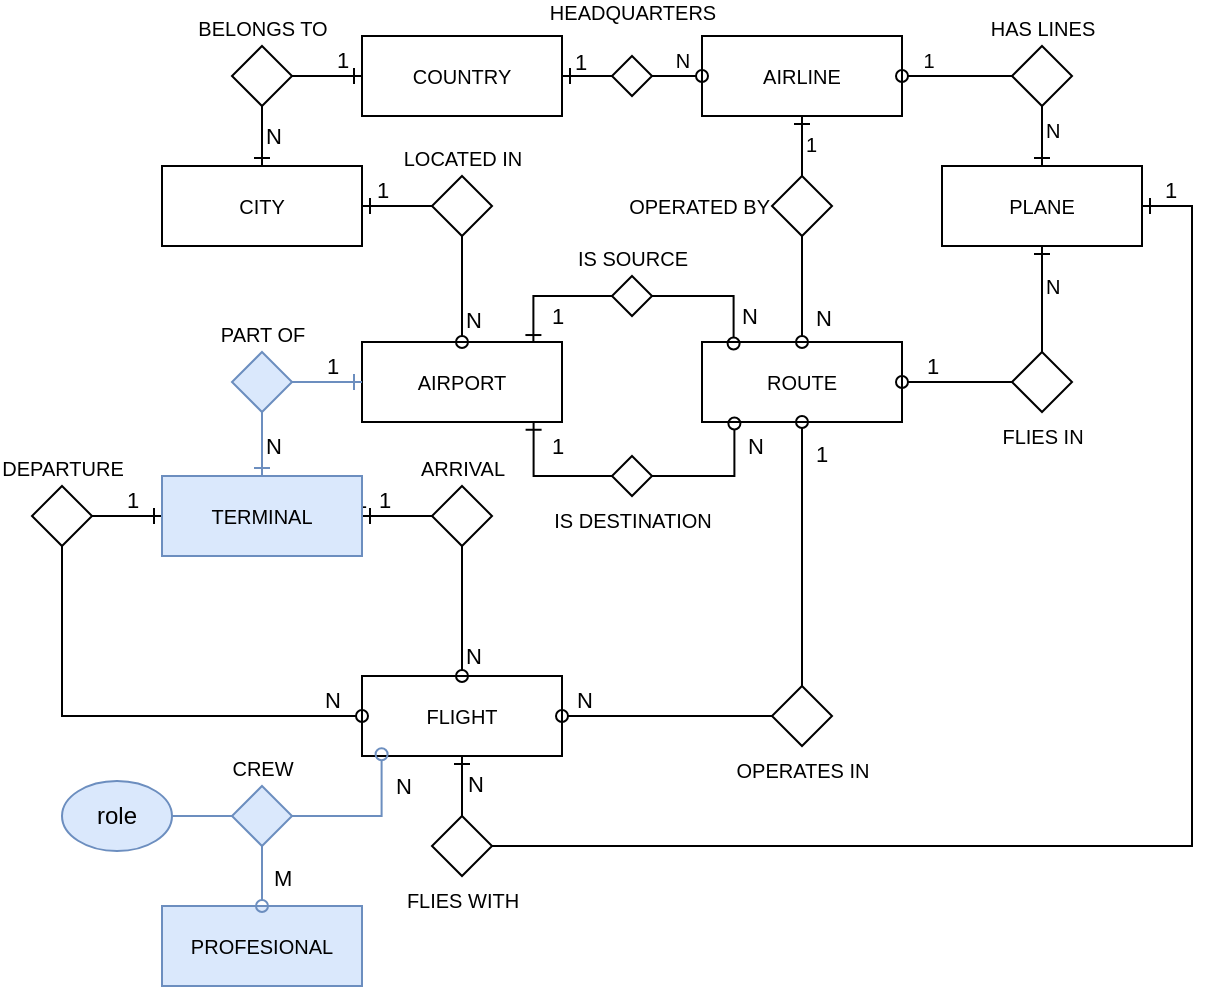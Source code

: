 <mxfile version="26.2.2">
  <diagram name="Pàgina-1" id="oy8qX8HP7gqxA2Tt80Pt">
    <mxGraphModel dx="420" dy="418" grid="1" gridSize="5" guides="1" tooltips="1" connect="1" arrows="1" fold="1" page="1" pageScale="1" pageWidth="827" pageHeight="1169" math="0" shadow="0">
      <root>
        <mxCell id="0" />
        <mxCell id="1" parent="0" />
        <mxCell id="0lUf1MtuBTGIP7ZNgEmc-1" value="FLIGHT" style="whiteSpace=wrap;html=1;align=center;fontSize=10;" parent="1" vertex="1">
          <mxGeometry x="190" y="340" width="100" height="40" as="geometry" />
        </mxCell>
        <mxCell id="0lUf1MtuBTGIP7ZNgEmc-2" value="ROUTE" style="whiteSpace=wrap;html=1;align=center;fontSize=10;" parent="1" vertex="1">
          <mxGeometry x="360" y="173" width="100" height="40" as="geometry" />
        </mxCell>
        <mxCell id="Jjx-5ByLJH9ZUyj1aWBl-4" value="AIRPORT" style="whiteSpace=wrap;html=1;align=center;fontSize=10;" parent="1" vertex="1">
          <mxGeometry x="190" y="173" width="100" height="40" as="geometry" />
        </mxCell>
        <mxCell id="RuAcS0BkeenV3SlfDcj3-1" value="COUNTRY" style="whiteSpace=wrap;html=1;align=center;fontSize=10;" parent="1" vertex="1">
          <mxGeometry x="190" y="20" width="100" height="40" as="geometry" />
        </mxCell>
        <mxCell id="RuAcS0BkeenV3SlfDcj3-3" style="edgeStyle=orthogonalEdgeStyle;rounded=0;orthogonalLoop=1;jettySize=auto;html=1;endArrow=oval;endFill=0;strokeColor=#000000;exitX=0.5;exitY=1;exitDx=0;exitDy=0;entryX=0.5;entryY=0;entryDx=0;entryDy=0;" parent="1" source="Jjx-5ByLJH9ZUyj1aWBl-7" target="Jjx-5ByLJH9ZUyj1aWBl-4" edge="1">
          <mxGeometry relative="1" as="geometry">
            <Array as="points" />
            <mxPoint x="144" y="143" as="sourcePoint" />
            <mxPoint x="4" y="258" as="targetPoint" />
          </mxGeometry>
        </mxCell>
        <mxCell id="oEbuWqtRimP7kOQXB0fw-22" value="N" style="edgeLabel;html=1;align=left;verticalAlign=middle;resizable=0;points=[];labelPosition=right;verticalLabelPosition=middle;fontColor=#000000;labelBackgroundColor=none;" parent="RuAcS0BkeenV3SlfDcj3-3" vertex="1" connectable="0">
          <mxGeometry x="0.695" y="-2" relative="1" as="geometry">
            <mxPoint x="2" y="-3" as="offset" />
          </mxGeometry>
        </mxCell>
        <mxCell id="RuAcS0BkeenV3SlfDcj3-6" style="edgeStyle=orthogonalEdgeStyle;rounded=0;orthogonalLoop=1;jettySize=auto;html=1;entryX=1;entryY=0.5;entryDx=0;entryDy=0;endArrow=ERone;startFill=0;startArrow=none;curved=0;endFill=0;strokeColor=#000000;exitX=0;exitY=0.5;exitDx=0;exitDy=0;" parent="1" source="Jjx-5ByLJH9ZUyj1aWBl-7" edge="1">
          <mxGeometry relative="1" as="geometry">
            <mxPoint x="12" y="155.0" as="sourcePoint" />
            <Array as="points" />
            <mxPoint x="190" y="105" as="targetPoint" />
          </mxGeometry>
        </mxCell>
        <mxCell id="oEbuWqtRimP7kOQXB0fw-21" value="1" style="edgeLabel;html=1;align=center;verticalAlign=bottom;resizable=0;points=[];labelPosition=center;verticalLabelPosition=top;fontColor=#000000;labelBackgroundColor=none;" parent="RuAcS0BkeenV3SlfDcj3-6" vertex="1" connectable="0">
          <mxGeometry x="0.619" relative="1" as="geometry">
            <mxPoint x="3" as="offset" />
          </mxGeometry>
        </mxCell>
        <mxCell id="RuAcS0BkeenV3SlfDcj3-10" style="edgeStyle=orthogonalEdgeStyle;rounded=0;orthogonalLoop=1;jettySize=auto;html=1;endArrow=ERone;endFill=0;entryX=0;entryY=0.5;entryDx=0;entryDy=0;exitX=1;exitY=0.5;exitDx=0;exitDy=0;" parent="1" target="RuAcS0BkeenV3SlfDcj3-1" edge="1">
          <mxGeometry relative="1" as="geometry">
            <mxPoint x="155" y="40" as="sourcePoint" />
            <mxPoint x="-24" y="50" as="targetPoint" />
          </mxGeometry>
        </mxCell>
        <mxCell id="oEbuWqtRimP7kOQXB0fw-19" value="1" style="edgeLabel;html=1;align=center;verticalAlign=bottom;resizable=0;points=[];labelPosition=center;verticalLabelPosition=top;labelBackgroundColor=none;" parent="RuAcS0BkeenV3SlfDcj3-10" vertex="1" connectable="0">
          <mxGeometry x="0.074" relative="1" as="geometry">
            <mxPoint x="6" as="offset" />
          </mxGeometry>
        </mxCell>
        <mxCell id="RuAcS0BkeenV3SlfDcj3-11" style="edgeStyle=orthogonalEdgeStyle;rounded=0;orthogonalLoop=1;jettySize=auto;html=1;endArrow=ERone;endFill=0;entryX=0.5;entryY=0;entryDx=0;entryDy=0;exitX=0.5;exitY=1;exitDx=0;exitDy=0;strokeColor=#000000;" parent="1" edge="1">
          <mxGeometry relative="1" as="geometry">
            <mxPoint x="140" y="55" as="sourcePoint" />
            <mxPoint x="140" y="85" as="targetPoint" />
          </mxGeometry>
        </mxCell>
        <mxCell id="oEbuWqtRimP7kOQXB0fw-20" value="N" style="edgeLabel;html=1;align=left;verticalAlign=middle;resizable=0;points=[];labelPosition=right;verticalLabelPosition=middle;labelBackgroundColor=none;" parent="RuAcS0BkeenV3SlfDcj3-11" vertex="1" connectable="0">
          <mxGeometry relative="1" as="geometry">
            <mxPoint as="offset" />
          </mxGeometry>
        </mxCell>
        <mxCell id="RuAcS0BkeenV3SlfDcj3-25" value="AIRLINE" style="whiteSpace=wrap;html=1;align=center;fontSize=10;" parent="1" vertex="1">
          <mxGeometry x="360" y="20" width="100" height="40" as="geometry" />
        </mxCell>
        <mxCell id="RuAcS0BkeenV3SlfDcj3-27" style="edgeStyle=orthogonalEdgeStyle;rounded=0;orthogonalLoop=1;jettySize=auto;html=1;exitX=0.5;exitY=0;exitDx=0;exitDy=0;entryX=0.5;entryY=1;entryDx=0;entryDy=0;endArrow=ERone;endFill=0;" parent="1" source="pUOaG0cmKJUKfOuvgTSS-16" target="RuAcS0BkeenV3SlfDcj3-25" edge="1">
          <mxGeometry relative="1" as="geometry">
            <mxPoint x="220.23" y="90" as="sourcePoint" />
          </mxGeometry>
        </mxCell>
        <mxCell id="oEbuWqtRimP7kOQXB0fw-6" value="1" style="edgeLabel;html=1;align=left;verticalAlign=middle;resizable=0;points=[];fontSize=10;labelPosition=right;verticalLabelPosition=middle;labelBackgroundColor=none;" parent="RuAcS0BkeenV3SlfDcj3-27" vertex="1" connectable="0">
          <mxGeometry x="0.051" relative="1" as="geometry">
            <mxPoint as="offset" />
          </mxGeometry>
        </mxCell>
        <mxCell id="0lUf1MtuBTGIP7ZNgEmc-21" style="edgeStyle=orthogonalEdgeStyle;rounded=0;orthogonalLoop=1;jettySize=auto;html=1;exitX=0.5;exitY=0;exitDx=0;exitDy=0;endArrow=oval;startFill=0;endFill=0;" parent="1" source="RuAcS0BkeenV3SlfDcj3-29" target="0lUf1MtuBTGIP7ZNgEmc-2" edge="1">
          <mxGeometry relative="1" as="geometry" />
        </mxCell>
        <mxCell id="0lUf1MtuBTGIP7ZNgEmc-32" value="1" style="edgeLabel;html=1;align=left;verticalAlign=middle;resizable=0;points=[];labelBackgroundColor=none;labelPosition=right;verticalLabelPosition=middle;spacing=7;" parent="0lUf1MtuBTGIP7ZNgEmc-21" vertex="1" connectable="0">
          <mxGeometry x="0.759" relative="1" as="geometry">
            <mxPoint as="offset" />
          </mxGeometry>
        </mxCell>
        <mxCell id="0lUf1MtuBTGIP7ZNgEmc-22" style="edgeStyle=orthogonalEdgeStyle;rounded=0;orthogonalLoop=1;jettySize=auto;html=1;exitX=0;exitY=0.5;exitDx=0;exitDy=0;endArrow=oval;startFill=0;endFill=0;entryX=1;entryY=0.5;entryDx=0;entryDy=0;" parent="1" source="RuAcS0BkeenV3SlfDcj3-29" target="0lUf1MtuBTGIP7ZNgEmc-1" edge="1">
          <mxGeometry relative="1" as="geometry" />
        </mxCell>
        <mxCell id="0lUf1MtuBTGIP7ZNgEmc-31" value="N" style="edgeLabel;html=1;align=center;verticalAlign=bottom;resizable=0;points=[];labelBackgroundColor=none;labelPosition=center;verticalLabelPosition=top;" parent="0lUf1MtuBTGIP7ZNgEmc-22" vertex="1" connectable="0">
          <mxGeometry x="0.707" relative="1" as="geometry">
            <mxPoint x="-5" as="offset" />
          </mxGeometry>
        </mxCell>
        <mxCell id="RuAcS0BkeenV3SlfDcj3-29" value="&lt;span style=&quot;text-align: left;&quot;&gt;OPERATES IN&lt;/span&gt;" style="shape=rhombus;perimeter=rhombusPerimeter;html=1;align=center;labelPosition=center;verticalLabelPosition=bottom;verticalAlign=top;fontSize=10;" parent="1" vertex="1">
          <mxGeometry x="395" y="345" width="30" height="30" as="geometry" />
        </mxCell>
        <mxCell id="RuAcS0BkeenV3SlfDcj3-32" value="&lt;span style=&quot;text-align: left;&quot;&gt;FLIES IN&lt;/span&gt;" style="shape=rhombus;perimeter=rhombusPerimeter;html=1;align=center;labelPosition=center;verticalLabelPosition=bottom;verticalAlign=top;fontSize=10;" parent="1" vertex="1">
          <mxGeometry x="515" y="178" width="30" height="30" as="geometry" />
        </mxCell>
        <mxCell id="RuAcS0BkeenV3SlfDcj3-33" value="PLANE" style="whiteSpace=wrap;html=1;align=center;fontSize=10;" parent="1" vertex="1">
          <mxGeometry x="480" y="85" width="100" height="40" as="geometry" />
        </mxCell>
        <mxCell id="RuAcS0BkeenV3SlfDcj3-34" style="edgeStyle=orthogonalEdgeStyle;rounded=0;orthogonalLoop=1;jettySize=auto;html=1;endArrow=oval;startFill=0;startArrow=none;curved=0;endFill=0;entryX=1;entryY=0.5;entryDx=0;entryDy=0;exitX=0;exitY=0.5;exitDx=0;exitDy=0;" parent="1" source="RuAcS0BkeenV3SlfDcj3-35" target="RuAcS0BkeenV3SlfDcj3-25" edge="1">
          <mxGeometry relative="1" as="geometry">
            <mxPoint x="330.23" y="115" as="sourcePoint" />
            <mxPoint x="222.23" y="155" as="targetPoint" />
          </mxGeometry>
        </mxCell>
        <mxCell id="oEbuWqtRimP7kOQXB0fw-7" value="1" style="edgeLabel;html=1;align=center;verticalAlign=bottom;resizable=0;points=[];fontSize=10;labelPosition=center;verticalLabelPosition=top;labelBackgroundColor=none;" parent="RuAcS0BkeenV3SlfDcj3-34" vertex="1" connectable="0">
          <mxGeometry x="0.823" y="-1" relative="1" as="geometry">
            <mxPoint x="8" y="1" as="offset" />
          </mxGeometry>
        </mxCell>
        <mxCell id="RuAcS0BkeenV3SlfDcj3-35" value="&lt;span style=&quot;text-align: left;&quot;&gt;HAS LINES&lt;/span&gt;" style="shape=rhombus;perimeter=rhombusPerimeter;html=1;align=center;labelPosition=center;verticalLabelPosition=top;verticalAlign=bottom;fontSize=10;" parent="1" vertex="1">
          <mxGeometry x="515" y="25" width="30" height="30" as="geometry" />
        </mxCell>
        <mxCell id="RuAcS0BkeenV3SlfDcj3-36" style="edgeStyle=orthogonalEdgeStyle;rounded=0;orthogonalLoop=1;jettySize=auto;html=1;endArrow=oval;startFill=0;startArrow=none;curved=0;endFill=0;entryX=1;entryY=0.5;entryDx=0;entryDy=0;exitX=0;exitY=0.5;exitDx=0;exitDy=0;" parent="1" source="RuAcS0BkeenV3SlfDcj3-32" target="0lUf1MtuBTGIP7ZNgEmc-2" edge="1">
          <mxGeometry relative="1" as="geometry">
            <mxPoint x="462.23" y="118" as="sourcePoint" />
            <mxPoint x="270.23" y="193.0" as="targetPoint" />
            <Array as="points" />
          </mxGeometry>
        </mxCell>
        <mxCell id="0lUf1MtuBTGIP7ZNgEmc-30" value="1" style="edgeLabel;html=1;align=center;verticalAlign=bottom;resizable=0;points=[];labelBackgroundColor=none;labelPosition=center;verticalLabelPosition=top;" parent="RuAcS0BkeenV3SlfDcj3-36" vertex="1" connectable="0">
          <mxGeometry x="0.481" relative="1" as="geometry">
            <mxPoint as="offset" />
          </mxGeometry>
        </mxCell>
        <mxCell id="RuAcS0BkeenV3SlfDcj3-37" style="edgeStyle=orthogonalEdgeStyle;rounded=0;orthogonalLoop=1;jettySize=auto;html=1;endArrow=ERone;endFill=0;entryX=0.5;entryY=1;entryDx=0;entryDy=0;startFill=0;exitX=0.5;exitY=0;exitDx=0;exitDy=0;" parent="1" source="RuAcS0BkeenV3SlfDcj3-32" target="RuAcS0BkeenV3SlfDcj3-33" edge="1">
          <mxGeometry relative="1" as="geometry">
            <mxPoint x="-129.77" y="118" as="sourcePoint" />
            <mxPoint x="315.23" y="148" as="targetPoint" />
          </mxGeometry>
        </mxCell>
        <mxCell id="oEbuWqtRimP7kOQXB0fw-10" value="N" style="edgeLabel;html=1;align=left;verticalAlign=middle;resizable=0;points=[];fontSize=10;labelPosition=right;verticalLabelPosition=middle;labelBackgroundColor=none;" parent="RuAcS0BkeenV3SlfDcj3-37" vertex="1" connectable="0">
          <mxGeometry x="0.267" y="2" relative="1" as="geometry">
            <mxPoint x="2" as="offset" />
          </mxGeometry>
        </mxCell>
        <mxCell id="RuAcS0BkeenV3SlfDcj3-38" style="edgeStyle=orthogonalEdgeStyle;rounded=0;orthogonalLoop=1;jettySize=auto;html=1;endArrow=ERone;endFill=0;entryX=0.5;entryY=0;entryDx=0;entryDy=0;exitX=0.5;exitY=1;exitDx=0;exitDy=0;" parent="1" source="RuAcS0BkeenV3SlfDcj3-35" target="RuAcS0BkeenV3SlfDcj3-33" edge="1">
          <mxGeometry relative="1" as="geometry">
            <mxPoint x="340.23" y="175" as="sourcePoint" />
            <mxPoint x="380.23" y="175" as="targetPoint" />
          </mxGeometry>
        </mxCell>
        <mxCell id="oEbuWqtRimP7kOQXB0fw-8" value="N" style="edgeLabel;html=1;align=left;verticalAlign=middle;resizable=0;points=[];fontSize=10;labelPosition=right;verticalLabelPosition=middle;labelBackgroundColor=none;" parent="RuAcS0BkeenV3SlfDcj3-38" vertex="1" connectable="0">
          <mxGeometry x="-0.148" y="-1" relative="1" as="geometry">
            <mxPoint x="1" y="-1" as="offset" />
          </mxGeometry>
        </mxCell>
        <mxCell id="oEbuWqtRimP7kOQXB0fw-2" style="edgeStyle=orthogonalEdgeStyle;rounded=0;orthogonalLoop=1;jettySize=auto;html=1;entryX=0;entryY=0.5;entryDx=0;entryDy=0;endArrow=oval;endFill=0;strokeColor=#000000;" parent="1" source="oEbuWqtRimP7kOQXB0fw-1" target="RuAcS0BkeenV3SlfDcj3-25" edge="1">
          <mxGeometry relative="1" as="geometry" />
        </mxCell>
        <mxCell id="oEbuWqtRimP7kOQXB0fw-9" value="N" style="edgeLabel;html=1;align=center;verticalAlign=bottom;resizable=0;points=[];fontSize=10;labelPosition=center;verticalLabelPosition=top;fontColor=#000000;labelBackgroundColor=none;" parent="oEbuWqtRimP7kOQXB0fw-2" vertex="1" connectable="0">
          <mxGeometry x="0.672" y="-1" relative="1" as="geometry">
            <mxPoint x="-1" y="-1" as="offset" />
          </mxGeometry>
        </mxCell>
        <mxCell id="oEbuWqtRimP7kOQXB0fw-3" style="edgeStyle=orthogonalEdgeStyle;rounded=0;orthogonalLoop=1;jettySize=auto;html=1;exitX=0;exitY=0.5;exitDx=0;exitDy=0;entryX=1;entryY=0.5;entryDx=0;entryDy=0;endArrow=ERone;endFill=0;fontColor=#000000;strokeColor=#000000;" parent="1" source="oEbuWqtRimP7kOQXB0fw-1" target="RuAcS0BkeenV3SlfDcj3-1" edge="1">
          <mxGeometry relative="1" as="geometry" />
        </mxCell>
        <mxCell id="oEbuWqtRimP7kOQXB0fw-18" value="1" style="edgeLabel;html=1;align=center;verticalAlign=bottom;resizable=0;points=[];labelPosition=center;verticalLabelPosition=top;fontColor=#000000;labelBackgroundColor=none;" parent="oEbuWqtRimP7kOQXB0fw-3" vertex="1" connectable="0">
          <mxGeometry x="0.74" y="1" relative="1" as="geometry">
            <mxPoint x="6" as="offset" />
          </mxGeometry>
        </mxCell>
        <mxCell id="oEbuWqtRimP7kOQXB0fw-1" value="HEADQUARTERS" style="shape=rhombus;perimeter=rhombusPerimeter;html=1;align=center;fontSize=10;labelPosition=center;verticalLabelPosition=top;verticalAlign=bottom;fontColor=#000000;strokeColor=#000000;spacing=15;" parent="1" vertex="1">
          <mxGeometry x="315" y="30" width="20" height="20" as="geometry" />
        </mxCell>
        <mxCell id="Jjx-5ByLJH9ZUyj1aWBl-7" value="&lt;span style=&quot;text-align: left;&quot;&gt;LOCATED IN&lt;/span&gt;" style="shape=rhombus;perimeter=rhombusPerimeter;html=1;align=center;fontSize=10;labelPosition=center;verticalLabelPosition=top;verticalAlign=bottom;" parent="1" vertex="1">
          <mxGeometry x="225" y="90" width="30" height="30" as="geometry" />
        </mxCell>
        <mxCell id="pUOaG0cmKJUKfOuvgTSS-17" style="edgeStyle=orthogonalEdgeStyle;rounded=0;orthogonalLoop=1;jettySize=auto;html=1;exitX=0.5;exitY=1;exitDx=0;exitDy=0;entryX=0.5;entryY=0;entryDx=0;entryDy=0;endArrow=oval;endFill=0;" parent="1" source="pUOaG0cmKJUKfOuvgTSS-16" target="0lUf1MtuBTGIP7ZNgEmc-2" edge="1">
          <mxGeometry relative="1" as="geometry">
            <mxPoint x="220.23" y="143" as="sourcePoint" />
            <mxPoint x="220.23" y="178.0" as="targetPoint" />
          </mxGeometry>
        </mxCell>
        <mxCell id="pUOaG0cmKJUKfOuvgTSS-18" value="N" style="edgeLabel;html=1;align=left;verticalAlign=middle;resizable=0;points=[];labelPosition=right;verticalLabelPosition=middle;spacing=7;" parent="pUOaG0cmKJUKfOuvgTSS-17" vertex="1" connectable="0">
          <mxGeometry x="0.285" relative="1" as="geometry">
            <mxPoint y="7" as="offset" />
          </mxGeometry>
        </mxCell>
        <mxCell id="pUOaG0cmKJUKfOuvgTSS-16" value="&lt;div style=&quot;text-align: left;&quot;&gt;&lt;span style=&quot;background-color: transparent; color: light-dark(rgb(0, 0, 0), rgb(255, 255, 255));&quot;&gt;OPERATED BY&lt;/span&gt;&lt;/div&gt;" style="shape=rhombus;perimeter=rhombusPerimeter;html=1;align=right;labelPosition=left;verticalLabelPosition=middle;verticalAlign=middle;fontSize=10;" parent="1" vertex="1">
          <mxGeometry x="395" y="90" width="30" height="30" as="geometry" />
        </mxCell>
        <mxCell id="0lUf1MtuBTGIP7ZNgEmc-3" value="&lt;span style=&quot;text-align: left;&quot;&gt;ARRIVAL&lt;/span&gt;" style="shape=rhombus;perimeter=rhombusPerimeter;html=1;align=center;labelPosition=center;verticalLabelPosition=top;verticalAlign=bottom;fontSize=10;" parent="1" vertex="1">
          <mxGeometry x="225" y="245" width="30" height="30" as="geometry" />
        </mxCell>
        <mxCell id="0lUf1MtuBTGIP7ZNgEmc-4" value="&lt;span style=&quot;text-align: left;&quot;&gt;DEPARTURE&lt;/span&gt;" style="shape=rhombus;perimeter=rhombusPerimeter;html=1;align=center;labelPosition=center;verticalLabelPosition=top;verticalAlign=bottom;fontSize=10;" parent="1" vertex="1">
          <mxGeometry x="25" y="245" width="30" height="30" as="geometry" />
        </mxCell>
        <mxCell id="0lUf1MtuBTGIP7ZNgEmc-5" style="rounded=0;orthogonalLoop=1;jettySize=auto;html=1;endArrow=oval;startFill=0;exitX=0.5;exitY=1;exitDx=0;exitDy=0;entryX=0;entryY=0.5;entryDx=0;entryDy=0;endFill=0;edgeStyle=orthogonalEdgeStyle;" parent="1" source="0lUf1MtuBTGIP7ZNgEmc-4" target="0lUf1MtuBTGIP7ZNgEmc-1" edge="1">
          <mxGeometry relative="1" as="geometry">
            <mxPoint x="117" y="345" as="targetPoint" />
            <Array as="points">
              <mxPoint x="40" y="360" />
            </Array>
          </mxGeometry>
        </mxCell>
        <mxCell id="0lUf1MtuBTGIP7ZNgEmc-12" value="N" style="edgeLabel;html=1;align=center;verticalAlign=bottom;resizable=0;points=[];labelBackgroundColor=none;labelPosition=center;verticalLabelPosition=top;" parent="0lUf1MtuBTGIP7ZNgEmc-5" vertex="1" connectable="0">
          <mxGeometry x="0.021" relative="1" as="geometry">
            <mxPoint x="100" as="offset" />
          </mxGeometry>
        </mxCell>
        <mxCell id="0lUf1MtuBTGIP7ZNgEmc-6" style="edgeStyle=orthogonalEdgeStyle;rounded=0;orthogonalLoop=1;jettySize=auto;html=1;endArrow=oval;startFill=0;entryX=0.5;entryY=0;entryDx=0;entryDy=0;exitX=0.5;exitY=1;exitDx=0;exitDy=0;endFill=0;" parent="1" source="0lUf1MtuBTGIP7ZNgEmc-3" target="0lUf1MtuBTGIP7ZNgEmc-1" edge="1">
          <mxGeometry relative="1" as="geometry">
            <mxPoint x="167" y="340" as="targetPoint" />
            <mxPoint x="240" y="310" as="sourcePoint" />
          </mxGeometry>
        </mxCell>
        <mxCell id="0lUf1MtuBTGIP7ZNgEmc-11" value="N" style="edgeLabel;html=1;align=left;verticalAlign=middle;resizable=0;points=[];labelBackgroundColor=none;labelPosition=right;verticalLabelPosition=middle;" parent="0lUf1MtuBTGIP7ZNgEmc-6" vertex="1" connectable="0">
          <mxGeometry x="0.102" relative="1" as="geometry">
            <mxPoint y="19" as="offset" />
          </mxGeometry>
        </mxCell>
        <mxCell id="0lUf1MtuBTGIP7ZNgEmc-7" style="edgeStyle=orthogonalEdgeStyle;rounded=0;orthogonalLoop=1;jettySize=auto;html=1;entryX=0;entryY=0.5;entryDx=0;entryDy=0;endArrow=ERone;startFill=0;exitX=1;exitY=0.5;exitDx=0;exitDy=0;endFill=0;fillColor=#dae8fc;strokeColor=#6c8ebf;" parent="1" source="nsrC5lZ07BRcjWJMFcwE-1" target="Jjx-5ByLJH9ZUyj1aWBl-4" edge="1">
          <mxGeometry relative="1" as="geometry">
            <mxPoint x="157.5" y="193" as="sourcePoint" />
          </mxGeometry>
        </mxCell>
        <mxCell id="0lUf1MtuBTGIP7ZNgEmc-9" value="1" style="edgeLabel;html=1;align=center;verticalAlign=bottom;resizable=0;points=[];labelBackgroundColor=none;labelPosition=center;verticalLabelPosition=top;" parent="0lUf1MtuBTGIP7ZNgEmc-7" vertex="1" connectable="0">
          <mxGeometry x="0.528" y="-1" relative="1" as="geometry">
            <mxPoint x="-7" y="-1" as="offset" />
          </mxGeometry>
        </mxCell>
        <mxCell id="0lUf1MtuBTGIP7ZNgEmc-8" style="edgeStyle=orthogonalEdgeStyle;rounded=0;orthogonalLoop=1;jettySize=auto;html=1;entryX=1;entryY=0.5;entryDx=0;entryDy=0;endArrow=ERone;startFill=0;exitX=0;exitY=0.5;exitDx=0;exitDy=0;endFill=0;" parent="1" source="0lUf1MtuBTGIP7ZNgEmc-3" edge="1">
          <mxGeometry relative="1" as="geometry">
            <mxPoint x="190" y="260" as="targetPoint" />
          </mxGeometry>
        </mxCell>
        <mxCell id="0lUf1MtuBTGIP7ZNgEmc-10" value="1" style="edgeLabel;html=1;align=center;verticalAlign=bottom;resizable=0;points=[];labelBackgroundColor=none;labelPosition=center;verticalLabelPosition=top;" parent="0lUf1MtuBTGIP7ZNgEmc-8" vertex="1" connectable="0">
          <mxGeometry x="0.393" relative="1" as="geometry">
            <mxPoint x="-12" as="offset" />
          </mxGeometry>
        </mxCell>
        <mxCell id="XAm5r7DYgE8vglYw8RPN-16" value="1" style="edgeLabel;html=1;align=center;verticalAlign=bottom;resizable=0;points=[];labelBackgroundColor=none;labelPosition=center;verticalLabelPosition=top;" parent="0lUf1MtuBTGIP7ZNgEmc-8" vertex="1" connectable="0">
          <mxGeometry x="-0.112" relative="1" as="geometry">
            <mxPoint x="-9" as="offset" />
          </mxGeometry>
        </mxCell>
        <mxCell id="0lUf1MtuBTGIP7ZNgEmc-15" style="edgeStyle=orthogonalEdgeStyle;rounded=0;orthogonalLoop=1;jettySize=auto;html=1;entryX=0.857;entryY=0.013;entryDx=0;entryDy=0;entryPerimeter=0;endArrow=ERone;endFill=0;" parent="1" source="0lUf1MtuBTGIP7ZNgEmc-13" target="Jjx-5ByLJH9ZUyj1aWBl-4" edge="1">
          <mxGeometry relative="1" as="geometry" />
        </mxCell>
        <mxCell id="0lUf1MtuBTGIP7ZNgEmc-28" value="1" style="edgeLabel;html=1;align=left;verticalAlign=middle;resizable=0;points=[];labelPosition=right;verticalLabelPosition=middle;labelBackgroundColor=none;" parent="0lUf1MtuBTGIP7ZNgEmc-15" vertex="1" connectable="0">
          <mxGeometry x="0.017" y="-1" relative="1" as="geometry">
            <mxPoint y="11" as="offset" />
          </mxGeometry>
        </mxCell>
        <mxCell id="0lUf1MtuBTGIP7ZNgEmc-13" value="&lt;span style=&quot;text-align: left;&quot;&gt;IS SOURCE&lt;/span&gt;" style="shape=rhombus;perimeter=rhombusPerimeter;html=1;align=center;labelPosition=center;verticalLabelPosition=top;verticalAlign=bottom;fontSize=10;" parent="1" vertex="1">
          <mxGeometry x="315" y="140" width="20" height="20" as="geometry" />
        </mxCell>
        <mxCell id="0lUf1MtuBTGIP7ZNgEmc-14" value="&lt;span style=&quot;text-align: left;&quot;&gt;IS DESTINATION&lt;/span&gt;" style="shape=rhombus;perimeter=rhombusPerimeter;html=1;align=center;labelPosition=center;verticalLabelPosition=bottom;verticalAlign=top;fontSize=10;" parent="1" vertex="1">
          <mxGeometry x="315" y="230" width="20" height="20" as="geometry" />
        </mxCell>
        <mxCell id="0lUf1MtuBTGIP7ZNgEmc-16" style="edgeStyle=orthogonalEdgeStyle;rounded=0;orthogonalLoop=1;jettySize=auto;html=1;exitX=0;exitY=0.5;exitDx=0;exitDy=0;entryX=0.858;entryY=0.997;entryDx=0;entryDy=0;entryPerimeter=0;endArrow=ERone;endFill=0;" parent="1" source="0lUf1MtuBTGIP7ZNgEmc-14" target="Jjx-5ByLJH9ZUyj1aWBl-4" edge="1">
          <mxGeometry relative="1" as="geometry" />
        </mxCell>
        <mxCell id="0lUf1MtuBTGIP7ZNgEmc-26" value="1" style="edgeLabel;html=1;align=left;verticalAlign=middle;resizable=0;points=[];labelBackgroundColor=none;labelPosition=right;verticalLabelPosition=middle;" parent="0lUf1MtuBTGIP7ZNgEmc-16" vertex="1" connectable="0">
          <mxGeometry x="-0.069" y="-2" relative="1" as="geometry">
            <mxPoint x="-1" y="-13" as="offset" />
          </mxGeometry>
        </mxCell>
        <mxCell id="0lUf1MtuBTGIP7ZNgEmc-18" style="edgeStyle=orthogonalEdgeStyle;rounded=0;orthogonalLoop=1;jettySize=auto;html=1;exitX=1;exitY=0.5;exitDx=0;exitDy=0;entryX=0.158;entryY=0.019;entryDx=0;entryDy=0;entryPerimeter=0;endArrow=oval;endFill=0;" parent="1" source="0lUf1MtuBTGIP7ZNgEmc-13" target="0lUf1MtuBTGIP7ZNgEmc-2" edge="1">
          <mxGeometry relative="1" as="geometry">
            <mxPoint x="335" y="180" as="sourcePoint" />
            <mxPoint x="358.8" y="179.28" as="targetPoint" />
          </mxGeometry>
        </mxCell>
        <mxCell id="0lUf1MtuBTGIP7ZNgEmc-33" value="N" style="edgeLabel;html=1;align=left;verticalAlign=middle;resizable=0;points=[];spacing=4;labelBackgroundColor=none;labelPosition=right;verticalLabelPosition=middle;" parent="0lUf1MtuBTGIP7ZNgEmc-18" vertex="1" connectable="0">
          <mxGeometry x="0.562" relative="1" as="geometry">
            <mxPoint as="offset" />
          </mxGeometry>
        </mxCell>
        <mxCell id="0lUf1MtuBTGIP7ZNgEmc-19" style="edgeStyle=orthogonalEdgeStyle;rounded=0;orthogonalLoop=1;jettySize=auto;html=1;exitX=1;exitY=0.5;exitDx=0;exitDy=0;entryX=0.162;entryY=1.019;entryDx=0;entryDy=0;entryPerimeter=0;endArrow=oval;endFill=0;" parent="1" source="0lUf1MtuBTGIP7ZNgEmc-14" target="0lUf1MtuBTGIP7ZNgEmc-2" edge="1">
          <mxGeometry relative="1" as="geometry" />
        </mxCell>
        <mxCell id="0lUf1MtuBTGIP7ZNgEmc-25" value="N" style="edgeLabel;html=1;align=left;verticalAlign=middle;resizable=0;points=[];labelBackgroundColor=none;labelPosition=right;verticalLabelPosition=middle;spacing=7;" parent="0lUf1MtuBTGIP7ZNgEmc-19" vertex="1" connectable="0">
          <mxGeometry x="-0.158" y="2" relative="1" as="geometry">
            <mxPoint x="12" y="-13" as="offset" />
          </mxGeometry>
        </mxCell>
        <mxCell id="rrUcksLuZtxmQmEZPj_X-4" style="edgeStyle=orthogonalEdgeStyle;rounded=0;orthogonalLoop=1;jettySize=auto;html=1;entryX=0.5;entryY=1;entryDx=0;entryDy=0;endArrow=ERone;endFill=0;" parent="1" source="rrUcksLuZtxmQmEZPj_X-3" target="0lUf1MtuBTGIP7ZNgEmc-1" edge="1">
          <mxGeometry relative="1" as="geometry" />
        </mxCell>
        <mxCell id="rrUcksLuZtxmQmEZPj_X-5" value="N" style="edgeLabel;html=1;align=left;verticalAlign=middle;resizable=0;points=[];labelBackgroundColor=none;labelPosition=right;verticalLabelPosition=middle;" parent="rrUcksLuZtxmQmEZPj_X-4" vertex="1" connectable="0">
          <mxGeometry x="0.434" y="-1" relative="1" as="geometry">
            <mxPoint as="offset" />
          </mxGeometry>
        </mxCell>
        <mxCell id="rrUcksLuZtxmQmEZPj_X-6" style="edgeStyle=orthogonalEdgeStyle;rounded=0;orthogonalLoop=1;jettySize=auto;html=1;exitX=1;exitY=0.5;exitDx=0;exitDy=0;entryX=1;entryY=0.5;entryDx=0;entryDy=0;endArrow=ERone;endFill=0;" parent="1" source="rrUcksLuZtxmQmEZPj_X-3" target="RuAcS0BkeenV3SlfDcj3-33" edge="1">
          <mxGeometry relative="1" as="geometry">
            <Array as="points">
              <mxPoint x="605" y="425" />
              <mxPoint x="605" y="105" />
            </Array>
          </mxGeometry>
        </mxCell>
        <mxCell id="rrUcksLuZtxmQmEZPj_X-7" value="1" style="edgeLabel;html=1;align=center;verticalAlign=bottom;resizable=0;points=[];labelBackgroundColor=none;labelPosition=center;verticalLabelPosition=top;" parent="rrUcksLuZtxmQmEZPj_X-6" vertex="1" connectable="0">
          <mxGeometry x="0.949" y="1" relative="1" as="geometry">
            <mxPoint x="-4" y="-1" as="offset" />
          </mxGeometry>
        </mxCell>
        <mxCell id="rrUcksLuZtxmQmEZPj_X-3" value="&lt;span style=&quot;text-align: left;&quot;&gt;FLIES WI&lt;/span&gt;&lt;span style=&quot;text-align: left; background-color: transparent; color: light-dark(rgb(0, 0, 0), rgb(255, 255, 255));&quot;&gt;TH&lt;/span&gt;" style="shape=rhombus;perimeter=rhombusPerimeter;html=1;align=center;labelPosition=center;verticalLabelPosition=bottom;verticalAlign=top;fontSize=10;" parent="1" vertex="1">
          <mxGeometry x="225" y="410" width="30" height="30" as="geometry" />
        </mxCell>
        <mxCell id="XAm5r7DYgE8vglYw8RPN-2" value="" style="edgeStyle=orthogonalEdgeStyle;rounded=0;orthogonalLoop=1;jettySize=auto;html=1;entryX=0;entryY=0.5;entryDx=0;entryDy=0;endArrow=ERone;startFill=0;exitX=1;exitY=0.5;exitDx=0;exitDy=0;endFill=0;" parent="1" source="0lUf1MtuBTGIP7ZNgEmc-4" target="nsrC5lZ07BRcjWJMFcwE-2" edge="1">
          <mxGeometry relative="1" as="geometry">
            <mxPoint x="140" y="345" as="sourcePoint" />
            <mxPoint x="90" y="260" as="targetPoint" />
          </mxGeometry>
        </mxCell>
        <mxCell id="XAm5r7DYgE8vglYw8RPN-8" value="1" style="edgeLabel;html=1;align=center;verticalAlign=bottom;resizable=0;points=[];labelBackgroundColor=none;labelPosition=center;verticalLabelPosition=top;" parent="XAm5r7DYgE8vglYw8RPN-2" vertex="1" connectable="0">
          <mxGeometry x="0.492" y="-1" relative="1" as="geometry">
            <mxPoint x="-6" y="-1" as="offset" />
          </mxGeometry>
        </mxCell>
        <mxCell id="XAm5r7DYgE8vglYw8RPN-5" value="" style="edgeStyle=orthogonalEdgeStyle;rounded=0;orthogonalLoop=1;jettySize=auto;html=1;entryX=0.5;entryY=0;entryDx=0;entryDy=0;endArrow=ERone;startFill=0;endFill=0;exitX=0.5;exitY=1;exitDx=0;exitDy=0;fillColor=#dae8fc;strokeColor=#6c8ebf;" parent="1" source="nsrC5lZ07BRcjWJMFcwE-1" edge="1">
          <mxGeometry relative="1" as="geometry">
            <mxPoint x="140" y="208" as="sourcePoint" />
            <mxPoint x="140" y="240" as="targetPoint" />
          </mxGeometry>
        </mxCell>
        <mxCell id="XAm5r7DYgE8vglYw8RPN-7" value="N" style="edgeLabel;html=1;align=left;verticalAlign=middle;resizable=0;points=[];labelBackgroundColor=none;labelPosition=right;verticalLabelPosition=middle;" parent="XAm5r7DYgE8vglYw8RPN-5" vertex="1" connectable="0">
          <mxGeometry x="0.074" relative="1" as="geometry">
            <mxPoint as="offset" />
          </mxGeometry>
        </mxCell>
        <mxCell id="XAm5r7DYgE8vglYw8RPN-9" value="PROFESIONAL" style="whiteSpace=wrap;html=1;align=center;fontSize=10;fillColor=#dae8fc;strokeColor=#6c8ebf;" parent="1" vertex="1">
          <mxGeometry x="90" y="455" width="100" height="40" as="geometry" />
        </mxCell>
        <mxCell id="XAm5r7DYgE8vglYw8RPN-11" style="rounded=0;orthogonalLoop=1;jettySize=auto;html=1;exitX=1;exitY=0.5;exitDx=0;exitDy=0;entryX=0.098;entryY=0.979;entryDx=0;entryDy=0;endArrow=oval;endFill=0;fillColor=#dae8fc;strokeColor=#6c8ebf;edgeStyle=orthogonalEdgeStyle;entryPerimeter=0;" parent="1" source="XAm5r7DYgE8vglYw8RPN-10" target="0lUf1MtuBTGIP7ZNgEmc-1" edge="1">
          <mxGeometry relative="1" as="geometry" />
        </mxCell>
        <mxCell id="XAm5r7DYgE8vglYw8RPN-13" value="N" style="edgeLabel;html=1;align=left;verticalAlign=middle;resizable=0;points=[];labelPosition=right;verticalLabelPosition=middle;labelBackgroundColor=none;spacing=6;" parent="XAm5r7DYgE8vglYw8RPN-11" vertex="1" connectable="0">
          <mxGeometry x="0.39" y="-1" relative="1" as="geometry">
            <mxPoint y="-8" as="offset" />
          </mxGeometry>
        </mxCell>
        <mxCell id="XAm5r7DYgE8vglYw8RPN-12" style="edgeStyle=orthogonalEdgeStyle;rounded=0;orthogonalLoop=1;jettySize=auto;html=1;entryX=0.5;entryY=0;entryDx=0;entryDy=0;endArrow=oval;endFill=0;fillColor=#dae8fc;strokeColor=#6c8ebf;" parent="1" source="XAm5r7DYgE8vglYw8RPN-10" target="XAm5r7DYgE8vglYw8RPN-9" edge="1">
          <mxGeometry relative="1" as="geometry" />
        </mxCell>
        <mxCell id="XAm5r7DYgE8vglYw8RPN-14" value="M" style="edgeLabel;html=1;align=left;verticalAlign=middle;resizable=0;points=[];labelBackgroundColor=none;labelPosition=right;verticalLabelPosition=middle;spacing=5;" parent="XAm5r7DYgE8vglYw8RPN-12" vertex="1" connectable="0">
          <mxGeometry x="0.413" y="1" relative="1" as="geometry">
            <mxPoint as="offset" />
          </mxGeometry>
        </mxCell>
        <mxCell id="XAm5r7DYgE8vglYw8RPN-17" style="rounded=0;orthogonalLoop=1;jettySize=auto;html=1;exitX=0;exitY=0.5;exitDx=0;exitDy=0;endArrow=none;startFill=0;fillColor=#dae8fc;strokeColor=#6c8ebf;edgeStyle=orthogonalEdgeStyle;" parent="1" source="XAm5r7DYgE8vglYw8RPN-10" target="XAm5r7DYgE8vglYw8RPN-15" edge="1">
          <mxGeometry relative="1" as="geometry" />
        </mxCell>
        <mxCell id="XAm5r7DYgE8vglYw8RPN-10" value="&lt;span style=&quot;text-align: left;&quot;&gt;CREW&lt;/span&gt;" style="shape=rhombus;perimeter=rhombusPerimeter;html=1;align=center;labelPosition=center;verticalLabelPosition=top;verticalAlign=bottom;fontSize=10;fillColor=#dae8fc;strokeColor=#6c8ebf;" parent="1" vertex="1">
          <mxGeometry x="125" y="395" width="30" height="30" as="geometry" />
        </mxCell>
        <mxCell id="XAm5r7DYgE8vglYw8RPN-15" value="role" style="ellipse;whiteSpace=wrap;html=1;align=center;fillColor=#dae8fc;strokeColor=#6c8ebf;" parent="1" vertex="1">
          <mxGeometry x="40" y="392.5" width="55" height="35" as="geometry" />
        </mxCell>
        <mxCell id="CPrt2SwsUytnLLRNdIXa-1" value="CITY" style="whiteSpace=wrap;html=1;align=center;fontSize=10;" parent="1" vertex="1">
          <mxGeometry x="90" y="85" width="100" height="40" as="geometry" />
        </mxCell>
        <mxCell id="CPrt2SwsUytnLLRNdIXa-2" value="&lt;div style=&quot;text-align: left;&quot;&gt;&lt;span style=&quot;background-color: transparent; color: light-dark(rgb(0, 0, 0), rgb(255, 255, 255));&quot;&gt;BELONGS TO&lt;/span&gt;&lt;/div&gt;" style="shape=rhombus;perimeter=rhombusPerimeter;html=1;align=center;labelPosition=center;verticalLabelPosition=top;verticalAlign=bottom;fontSize=10;" parent="1" vertex="1">
          <mxGeometry x="125" y="25" width="30" height="30" as="geometry" />
        </mxCell>
        <mxCell id="nsrC5lZ07BRcjWJMFcwE-1" value="&lt;span style=&quot;text-align: left;&quot;&gt;PART OF&lt;/span&gt;" style="shape=rhombus;perimeter=rhombusPerimeter;html=1;align=center;labelPosition=center;verticalLabelPosition=top;verticalAlign=bottom;fontSize=10;fillColor=#dae8fc;strokeColor=#6c8ebf;" vertex="1" parent="1">
          <mxGeometry x="125" y="178" width="30" height="30" as="geometry" />
        </mxCell>
        <mxCell id="nsrC5lZ07BRcjWJMFcwE-2" value="TERMINAL" style="whiteSpace=wrap;html=1;align=center;fontSize=10;fillColor=#dae8fc;strokeColor=#6c8ebf;" vertex="1" parent="1">
          <mxGeometry x="90" y="240" width="100" height="40" as="geometry" />
        </mxCell>
      </root>
    </mxGraphModel>
  </diagram>
</mxfile>
